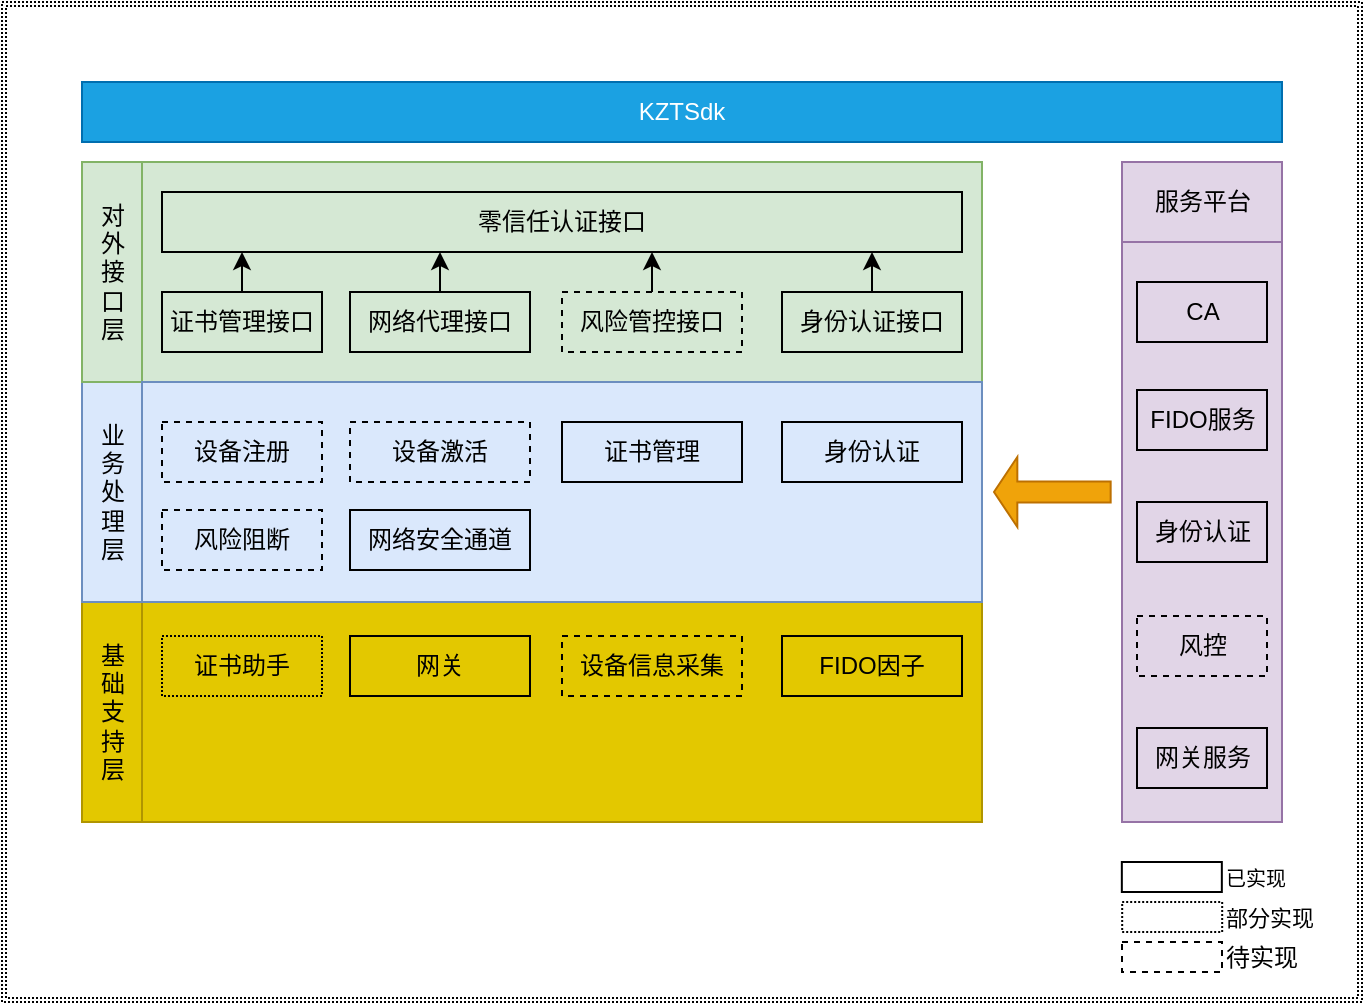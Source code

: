<mxfile version="14.6.13" type="github">
  <diagram id="H-RSd8f288CAhiU_BR6b" name="Page-1">
    <mxGraphModel dx="946" dy="542" grid="1" gridSize="10" guides="1" tooltips="1" connect="1" arrows="1" fold="1" page="1" pageScale="1" pageWidth="827" pageHeight="1169" math="0" shadow="0">
      <root>
        <mxCell id="0" />
        <mxCell id="1" parent="0" />
        <mxCell id="Avs22j3JAgdC96NcqLQB-67" value="" style="shape=ext;double=1;rounded=0;whiteSpace=wrap;html=1;dashed=1;dashPattern=1 1;fontSize=12;strokeColor=#000000;fillColor=none;" vertex="1" parent="1">
          <mxGeometry x="80" y="120" width="680" height="500" as="geometry" />
        </mxCell>
        <mxCell id="Avs22j3JAgdC96NcqLQB-12" value="基&lt;br&gt;础&lt;br&gt;支&lt;br&gt;持&lt;br&gt;层" style="verticalLabelPosition=middle;verticalAlign=middle;html=1;shape=mxgraph.basic.rect;fillColor2=none;strokeWidth=1;size=20;indent=5;labelPosition=center;align=center;horizontal=1;fontSize=12;fillColor=#e3c800;strokeColor=#B09500;fontColor=#000000;" vertex="1" parent="1">
          <mxGeometry x="120" y="420" width="30" height="110" as="geometry" />
        </mxCell>
        <mxCell id="Avs22j3JAgdC96NcqLQB-14" value="业&lt;br&gt;务&lt;br&gt;处&lt;br&gt;理&lt;br&gt;层" style="verticalLabelPosition=middle;verticalAlign=middle;html=1;shape=mxgraph.basic.rect;fillColor2=none;strokeWidth=1;size=20;indent=5;labelPosition=center;align=center;horizontal=1;fontSize=12;fillColor=#dae8fc;strokeColor=#6c8ebf;" vertex="1" parent="1">
          <mxGeometry x="120" y="310" width="30" height="110" as="geometry" />
        </mxCell>
        <mxCell id="Avs22j3JAgdC96NcqLQB-15" value="对&lt;br&gt;外&lt;br&gt;接&lt;br&gt;口&lt;br&gt;层" style="verticalLabelPosition=middle;verticalAlign=middle;html=1;shape=mxgraph.basic.rect;fillColor2=none;strokeWidth=1;size=20;indent=5;labelPosition=center;align=center;horizontal=1;fontSize=12;fillColor=#d5e8d4;strokeColor=#82b366;" vertex="1" parent="1">
          <mxGeometry x="120" y="200" width="30" height="110" as="geometry" />
        </mxCell>
        <mxCell id="Avs22j3JAgdC96NcqLQB-16" value="" style="rounded=0;whiteSpace=wrap;html=1;fontSize=12;fillColor=#e3c800;strokeColor=#B09500;fontColor=#000000;" vertex="1" parent="1">
          <mxGeometry x="150" y="420" width="420" height="110" as="geometry" />
        </mxCell>
        <mxCell id="Avs22j3JAgdC96NcqLQB-21" value="服务平台" style="verticalLabelPosition=middle;verticalAlign=middle;html=1;shape=mxgraph.basic.rect;fillColor2=none;strokeWidth=1;size=20;indent=5;labelPosition=center;align=center;horizontal=1;fontSize=12;fillColor=#e1d5e7;strokeColor=#9673a6;" vertex="1" parent="1">
          <mxGeometry x="640" y="200" width="80" height="40" as="geometry" />
        </mxCell>
        <mxCell id="Avs22j3JAgdC96NcqLQB-22" value="" style="rounded=0;whiteSpace=wrap;html=1;fontSize=12;fillColor=#e1d5e7;strokeColor=#9673a6;" vertex="1" parent="1">
          <mxGeometry x="640" y="240" width="80" height="290" as="geometry" />
        </mxCell>
        <mxCell id="Avs22j3JAgdC96NcqLQB-23" value="CA" style="rounded=0;whiteSpace=wrap;html=1;fontSize=12;fillColor=none;" vertex="1" parent="1">
          <mxGeometry x="647.5" y="260" width="65" height="30" as="geometry" />
        </mxCell>
        <mxCell id="Avs22j3JAgdC96NcqLQB-25" value="风控" style="rounded=0;whiteSpace=wrap;html=1;fontSize=12;fillColor=none;dashed=1;" vertex="1" parent="1">
          <mxGeometry x="647.5" y="427" width="65" height="30" as="geometry" />
        </mxCell>
        <mxCell id="Avs22j3JAgdC96NcqLQB-26" value="" style="rounded=0;whiteSpace=wrap;html=1;fontSize=12;fillColor=#d5e8d4;strokeColor=#82b366;" vertex="1" parent="1">
          <mxGeometry x="150" y="200" width="420" height="110" as="geometry" />
        </mxCell>
        <mxCell id="Avs22j3JAgdC96NcqLQB-27" value="" style="rounded=0;whiteSpace=wrap;html=1;fontSize=12;fillColor=#dae8fc;strokeColor=#6c8ebf;" vertex="1" parent="1">
          <mxGeometry x="150" y="310" width="420" height="110" as="geometry" />
        </mxCell>
        <mxCell id="Avs22j3JAgdC96NcqLQB-28" value="零信任认证接口" style="rounded=0;whiteSpace=wrap;html=1;fontSize=12;fillColor=none;" vertex="1" parent="1">
          <mxGeometry x="160" y="215" width="400" height="30" as="geometry" />
        </mxCell>
        <mxCell id="Avs22j3JAgdC96NcqLQB-58" style="edgeStyle=orthogonalEdgeStyle;rounded=0;orthogonalLoop=1;jettySize=auto;html=1;entryX=0.098;entryY=0.967;entryDx=0;entryDy=0;entryPerimeter=0;fontSize=12;" edge="1" parent="1" source="Avs22j3JAgdC96NcqLQB-29" target="Avs22j3JAgdC96NcqLQB-28">
          <mxGeometry relative="1" as="geometry" />
        </mxCell>
        <mxCell id="Avs22j3JAgdC96NcqLQB-29" value="证书管理接口" style="rounded=0;whiteSpace=wrap;html=1;fontSize=12;fillColor=none;" vertex="1" parent="1">
          <mxGeometry x="160" y="265" width="80" height="30" as="geometry" />
        </mxCell>
        <mxCell id="Avs22j3JAgdC96NcqLQB-59" style="edgeStyle=orthogonalEdgeStyle;rounded=0;orthogonalLoop=1;jettySize=auto;html=1;entryX=0.348;entryY=1.033;entryDx=0;entryDy=0;entryPerimeter=0;fontSize=12;" edge="1" parent="1" source="Avs22j3JAgdC96NcqLQB-30" target="Avs22j3JAgdC96NcqLQB-28">
          <mxGeometry relative="1" as="geometry" />
        </mxCell>
        <mxCell id="Avs22j3JAgdC96NcqLQB-30" value="网络代理接口" style="rounded=0;whiteSpace=wrap;html=1;fontSize=12;fillColor=none;" vertex="1" parent="1">
          <mxGeometry x="254" y="265" width="90" height="30" as="geometry" />
        </mxCell>
        <mxCell id="Avs22j3JAgdC96NcqLQB-62" style="edgeStyle=orthogonalEdgeStyle;rounded=0;orthogonalLoop=1;jettySize=auto;html=1;entryX=0.613;entryY=1.033;entryDx=0;entryDy=0;entryPerimeter=0;fontSize=12;" edge="1" parent="1" source="Avs22j3JAgdC96NcqLQB-31" target="Avs22j3JAgdC96NcqLQB-28">
          <mxGeometry relative="1" as="geometry" />
        </mxCell>
        <mxCell id="Avs22j3JAgdC96NcqLQB-31" value="风险管控接口" style="rounded=0;whiteSpace=wrap;html=1;fontSize=12;fillColor=none;dashed=1;" vertex="1" parent="1">
          <mxGeometry x="360" y="265" width="90" height="30" as="geometry" />
        </mxCell>
        <mxCell id="Avs22j3JAgdC96NcqLQB-36" value="FIDO服务" style="rounded=0;whiteSpace=wrap;html=1;fontSize=12;fillColor=none;" vertex="1" parent="1">
          <mxGeometry x="647.5" y="314" width="65" height="30" as="geometry" />
        </mxCell>
        <mxCell id="Avs22j3JAgdC96NcqLQB-38" value="设备信息采集" style="rounded=0;whiteSpace=wrap;html=1;fontSize=12;fillColor=none;dashed=1;" vertex="1" parent="1">
          <mxGeometry x="360" y="437" width="90" height="30" as="geometry" />
        </mxCell>
        <mxCell id="Avs22j3JAgdC96NcqLQB-39" value="KZTSdk" style="rounded=0;whiteSpace=wrap;html=1;fontSize=12;fillColor=#1ba1e2;strokeColor=#006EAF;fontColor=#ffffff;" vertex="1" parent="1">
          <mxGeometry x="120" y="160" width="600" height="30" as="geometry" />
        </mxCell>
        <mxCell id="Avs22j3JAgdC96NcqLQB-40" value="身份认证" style="rounded=0;whiteSpace=wrap;html=1;fontSize=12;fillColor=none;" vertex="1" parent="1">
          <mxGeometry x="647.5" y="370" width="65" height="30" as="geometry" />
        </mxCell>
        <mxCell id="Avs22j3JAgdC96NcqLQB-44" value="" style="shape=singleArrow;direction=west;whiteSpace=wrap;html=1;fontSize=12;strokeColor=#BD7000;fillColor=#f0a30a;fontColor=#000000;" vertex="1" parent="1">
          <mxGeometry x="576" y="347.5" width="58.33" height="35" as="geometry" />
        </mxCell>
        <mxCell id="Avs22j3JAgdC96NcqLQB-45" value="设备注册" style="rounded=0;whiteSpace=wrap;html=1;fontSize=12;fillColor=none;dashed=1;" vertex="1" parent="1">
          <mxGeometry x="160" y="330" width="80" height="30" as="geometry" />
        </mxCell>
        <mxCell id="Avs22j3JAgdC96NcqLQB-46" value="设备激活" style="rounded=0;whiteSpace=wrap;html=1;fontSize=12;fillColor=none;dashed=1;" vertex="1" parent="1">
          <mxGeometry x="254" y="330" width="90" height="30" as="geometry" />
        </mxCell>
        <mxCell id="Avs22j3JAgdC96NcqLQB-47" value="风险阻断" style="rounded=0;whiteSpace=wrap;html=1;fontSize=12;fillColor=none;dashed=1;" vertex="1" parent="1">
          <mxGeometry x="160" y="374" width="80" height="30" as="geometry" />
        </mxCell>
        <mxCell id="Avs22j3JAgdC96NcqLQB-48" value="网络安全通道" style="rounded=0;whiteSpace=wrap;html=1;fontSize=12;fillColor=none;" vertex="1" parent="1">
          <mxGeometry x="254" y="374" width="90" height="30" as="geometry" />
        </mxCell>
        <mxCell id="Avs22j3JAgdC96NcqLQB-49" value="网关服务" style="rounded=0;whiteSpace=wrap;html=1;fontSize=12;fillColor=none;" vertex="1" parent="1">
          <mxGeometry x="647.5" y="483" width="65" height="30" as="geometry" />
        </mxCell>
        <mxCell id="Avs22j3JAgdC96NcqLQB-51" value="网关" style="rounded=0;whiteSpace=wrap;html=1;fontSize=12;fillColor=none;" vertex="1" parent="1">
          <mxGeometry x="254" y="437" width="90" height="30" as="geometry" />
        </mxCell>
        <mxCell id="Avs22j3JAgdC96NcqLQB-63" style="edgeStyle=orthogonalEdgeStyle;rounded=0;orthogonalLoop=1;jettySize=auto;html=1;entryX=0.888;entryY=0.967;entryDx=0;entryDy=0;entryPerimeter=0;fontSize=12;" edge="1" parent="1" source="Avs22j3JAgdC96NcqLQB-52" target="Avs22j3JAgdC96NcqLQB-28">
          <mxGeometry relative="1" as="geometry" />
        </mxCell>
        <mxCell id="Avs22j3JAgdC96NcqLQB-52" value="身份认证接口" style="rounded=0;whiteSpace=wrap;html=1;fontSize=12;fillColor=none;" vertex="1" parent="1">
          <mxGeometry x="470" y="265" width="90" height="30" as="geometry" />
        </mxCell>
        <mxCell id="Avs22j3JAgdC96NcqLQB-55" value="证书管理" style="rounded=0;whiteSpace=wrap;html=1;fontSize=12;fillColor=none;" vertex="1" parent="1">
          <mxGeometry x="360" y="330" width="90" height="30" as="geometry" />
        </mxCell>
        <mxCell id="Avs22j3JAgdC96NcqLQB-56" value="身份认证" style="rounded=0;whiteSpace=wrap;html=1;fontSize=12;fillColor=none;" vertex="1" parent="1">
          <mxGeometry x="470" y="330" width="90" height="30" as="geometry" />
        </mxCell>
        <mxCell id="Avs22j3JAgdC96NcqLQB-65" value="证书助手" style="rounded=0;whiteSpace=wrap;html=1;fontSize=12;fillColor=none;dashed=1;dashPattern=1 1;" vertex="1" parent="1">
          <mxGeometry x="160" y="437" width="80" height="30" as="geometry" />
        </mxCell>
        <mxCell id="Avs22j3JAgdC96NcqLQB-66" value="FIDO因子" style="rounded=0;whiteSpace=wrap;html=1;fontSize=12;fillColor=none;" vertex="1" parent="1">
          <mxGeometry x="470" y="437" width="90" height="30" as="geometry" />
        </mxCell>
        <mxCell id="Avs22j3JAgdC96NcqLQB-68" value="&lt;font style=&quot;font-size: 10px&quot;&gt;已实现&lt;/font&gt;" style="rounded=0;whiteSpace=wrap;html=1;fontSize=10;fillColor=none;labelPosition=right;verticalLabelPosition=middle;align=left;verticalAlign=middle;" vertex="1" parent="1">
          <mxGeometry x="639.92" y="550" width="50" height="15" as="geometry" />
        </mxCell>
        <mxCell id="Avs22j3JAgdC96NcqLQB-71" value="&lt;font style=&quot;font-size: 11px&quot;&gt;部分实现&lt;/font&gt;" style="rounded=0;whiteSpace=wrap;html=1;fontSize=12;fillColor=none;dashed=1;dashPattern=1 1;labelPosition=right;verticalLabelPosition=middle;align=left;verticalAlign=middle;" vertex="1" parent="1">
          <mxGeometry x="640.09" y="570" width="50" height="15" as="geometry" />
        </mxCell>
        <mxCell id="Avs22j3JAgdC96NcqLQB-72" value="待实现" style="rounded=0;whiteSpace=wrap;html=1;fontSize=12;fillColor=none;dashed=1;labelPosition=right;verticalLabelPosition=middle;align=left;verticalAlign=middle;" vertex="1" parent="1">
          <mxGeometry x="640.0" y="590" width="50" height="15" as="geometry" />
        </mxCell>
      </root>
    </mxGraphModel>
  </diagram>
</mxfile>

